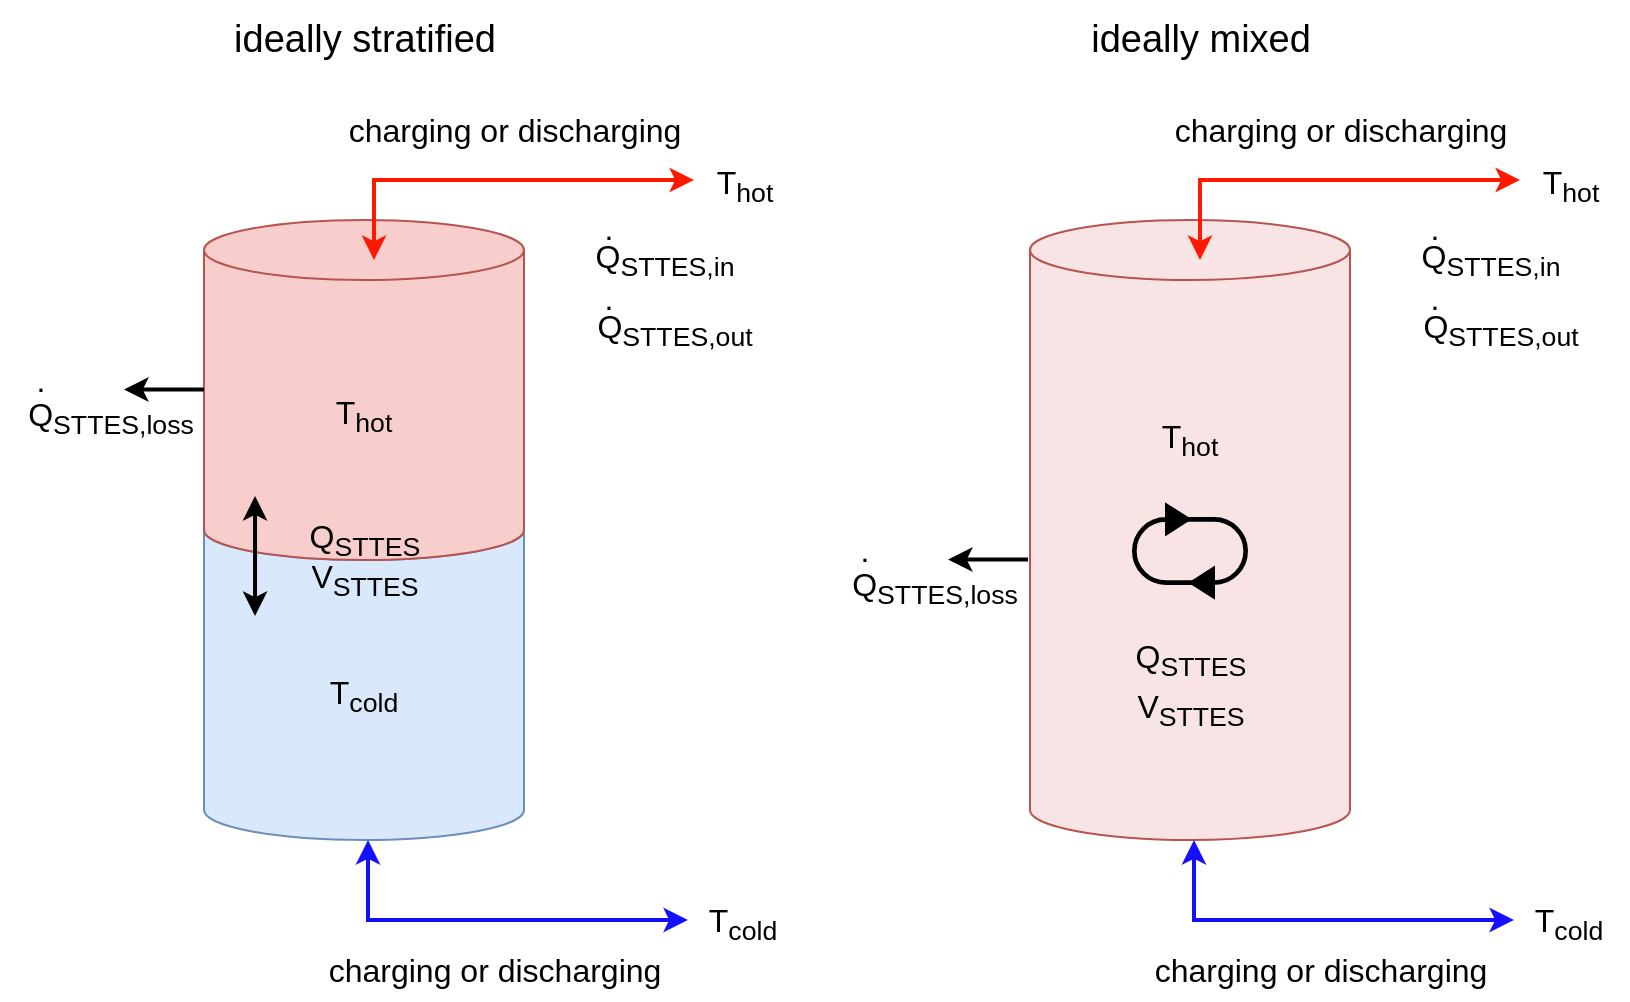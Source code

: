 <mxfile version="20.6.2" type="device"><diagram id="YsYjuw4-K3VEtN23rA2l" name="Seite-1"><mxGraphModel dx="1172" dy="697" grid="1" gridSize="10" guides="1" tooltips="1" connect="1" arrows="1" fold="1" page="1" pageScale="1" pageWidth="827" pageHeight="1169" math="0" shadow="0"><root><mxCell id="0"/><mxCell id="1" parent="0"/><mxCell id="4VjE70EXyhKi4Ejbgeu8-1" value="&lt;font style=&quot;font-size: 16px;&quot;&gt;T&lt;sub&gt;cold&lt;/sub&gt;&lt;/font&gt;" style="shape=cylinder3;whiteSpace=wrap;html=1;boundedLbl=1;backgroundOutline=1;size=15;fillColor=#dae8fc;strokeColor=#6c8ebf;" parent="1" vertex="1"><mxGeometry x="210" y="340" width="160" height="170" as="geometry"/></mxCell><mxCell id="4VjE70EXyhKi4Ejbgeu8-2" value="&lt;font style=&quot;font-size: 16px;&quot;&gt;T&lt;sub&gt;hot&lt;/sub&gt;&lt;/font&gt;" style="shape=cylinder3;whiteSpace=wrap;html=1;boundedLbl=1;backgroundOutline=1;size=15;fillColor=#f8cecc;strokeColor=#b85450;gradientColor=none;" parent="1" vertex="1"><mxGeometry x="210" y="200" width="160" height="170" as="geometry"/></mxCell><mxCell id="4VjE70EXyhKi4Ejbgeu8-3" value="" style="endArrow=classic;html=1;rounded=0;fontSize=16;startArrow=classic;startFill=1;strokeWidth=2;strokeColor=#FF1900;endFill=1;" parent="1" edge="1"><mxGeometry width="50" height="50" relative="1" as="geometry"><mxPoint x="295" y="220" as="sourcePoint"/><mxPoint x="455" y="180" as="targetPoint"/><Array as="points"><mxPoint x="295" y="180"/></Array></mxGeometry></mxCell><mxCell id="4VjE70EXyhKi4Ejbgeu8-5" value="" style="endArrow=classic;html=1;rounded=0;fontSize=16;startArrow=classic;startFill=1;strokeWidth=2;strokeColor=#170FFF;endFill=1;" parent="1" edge="1"><mxGeometry width="50" height="50" relative="1" as="geometry"><mxPoint x="292" y="510" as="sourcePoint"/><mxPoint x="452" y="550" as="targetPoint"/><Array as="points"><mxPoint x="292" y="550"/></Array></mxGeometry></mxCell><mxCell id="4VjE70EXyhKi4Ejbgeu8-6" value="" style="endArrow=classic;startArrow=classic;html=1;rounded=0;strokeColor=#000000;strokeWidth=2;fontSize=16;" parent="1" edge="1"><mxGeometry width="50" height="50" relative="1" as="geometry"><mxPoint x="235.52" y="398" as="sourcePoint"/><mxPoint x="235.52" y="338" as="targetPoint"/></mxGeometry></mxCell><mxCell id="4VjE70EXyhKi4Ejbgeu8-9" value="charging or discharging" style="text;html=1;align=center;verticalAlign=middle;resizable=0;points=[];autosize=1;strokeColor=none;fillColor=none;fontSize=16;" parent="1" vertex="1"><mxGeometry x="270" y="140" width="190" height="30" as="geometry"/></mxCell><mxCell id="4VjE70EXyhKi4Ejbgeu8-10" value="charging or discharging" style="text;html=1;align=center;verticalAlign=middle;resizable=0;points=[];autosize=1;strokeColor=none;fillColor=none;fontSize=16;" parent="1" vertex="1"><mxGeometry x="260" y="560" width="190" height="30" as="geometry"/></mxCell><mxCell id="4VjE70EXyhKi4Ejbgeu8-11" value="T&lt;sub&gt;hot&lt;/sub&gt;" style="text;html=1;align=center;verticalAlign=middle;resizable=0;points=[];autosize=1;strokeColor=none;fillColor=none;fontSize=16;" parent="1" vertex="1"><mxGeometry x="455" y="163" width="50" height="40" as="geometry"/></mxCell><mxCell id="4VjE70EXyhKi4Ejbgeu8-12" value="T&lt;sub&gt;cold&lt;br&gt;&lt;/sub&gt;" style="text;html=1;align=center;verticalAlign=middle;resizable=0;points=[];autosize=1;strokeColor=none;fillColor=none;fontSize=16;" parent="1" vertex="1"><mxGeometry x="449" y="532" width="60" height="40" as="geometry"/></mxCell><mxCell id="4VjE70EXyhKi4Ejbgeu8-15" value="Q&lt;sub&gt;STTES&lt;/sub&gt;" style="text;html=1;align=center;verticalAlign=middle;resizable=0;points=[];autosize=1;strokeColor=none;fillColor=none;fontSize=16;" parent="1" vertex="1"><mxGeometry x="250" y="340" width="80" height="40" as="geometry"/></mxCell><mxCell id="4VjE70EXyhKi4Ejbgeu8-16" value="Q&lt;sub&gt;STTES,in&lt;/sub&gt;" style="text;html=1;align=center;verticalAlign=middle;resizable=0;points=[];autosize=1;strokeColor=none;fillColor=none;fontSize=16;" parent="1" vertex="1"><mxGeometry x="395" y="200" width="90" height="40" as="geometry"/></mxCell><mxCell id="4VjE70EXyhKi4Ejbgeu8-17" value="Q&lt;sub&gt;STTES,out&lt;/sub&gt;" style="text;html=1;align=center;verticalAlign=middle;resizable=0;points=[];autosize=1;strokeColor=none;fillColor=none;fontSize=16;" parent="1" vertex="1"><mxGeometry x="395" y="235" width="100" height="40" as="geometry"/></mxCell><mxCell id="4VjE70EXyhKi4Ejbgeu8-18" value="." style="text;html=1;align=center;verticalAlign=middle;resizable=0;points=[];autosize=1;strokeColor=none;fillColor=none;fontSize=16;" parent="1" vertex="1"><mxGeometry x="397" y="224" width="30" height="30" as="geometry"/></mxCell><mxCell id="4VjE70EXyhKi4Ejbgeu8-19" value="." style="text;html=1;align=center;verticalAlign=middle;resizable=0;points=[];autosize=1;strokeColor=none;fillColor=none;fontSize=16;" parent="1" vertex="1"><mxGeometry x="397" y="189" width="30" height="30" as="geometry"/></mxCell><mxCell id="4VjE70EXyhKi4Ejbgeu8-20" value="V&lt;sub&gt;STTES&lt;/sub&gt;" style="text;html=1;align=center;verticalAlign=middle;resizable=0;points=[];autosize=1;strokeColor=none;fillColor=none;fontSize=16;" parent="1" vertex="1"><mxGeometry x="250" y="360" width="80" height="40" as="geometry"/></mxCell><mxCell id="4U0HiwfA5py3OEMbHfPo-2" value="&lt;font style=&quot;font-size: 16px;&quot;&gt;T&lt;sub&gt;hot&lt;br&gt;&lt;br&gt;&lt;br&gt;&lt;br&gt;&lt;br&gt;&lt;br&gt;&lt;/sub&gt;&lt;/font&gt;" style="shape=cylinder3;whiteSpace=wrap;html=1;boundedLbl=1;backgroundOutline=1;size=15;fillColor=#F8E4E4;strokeColor=#b85450;gradientColor=none;" vertex="1" parent="1"><mxGeometry x="623" y="200" width="160" height="310" as="geometry"/></mxCell><mxCell id="4U0HiwfA5py3OEMbHfPo-3" value="" style="endArrow=classic;html=1;rounded=0;fontSize=16;startArrow=classic;startFill=1;strokeWidth=2;strokeColor=#FF1900;endFill=1;" edge="1" parent="1"><mxGeometry width="50" height="50" relative="1" as="geometry"><mxPoint x="708" y="220" as="sourcePoint"/><mxPoint x="868" y="180" as="targetPoint"/><Array as="points"><mxPoint x="708" y="180"/></Array></mxGeometry></mxCell><mxCell id="4U0HiwfA5py3OEMbHfPo-4" value="" style="endArrow=classic;html=1;rounded=0;fontSize=16;startArrow=classic;startFill=1;strokeWidth=2;strokeColor=#170FFF;endFill=1;" edge="1" parent="1"><mxGeometry width="50" height="50" relative="1" as="geometry"><mxPoint x="705" y="510" as="sourcePoint"/><mxPoint x="865" y="550" as="targetPoint"/><Array as="points"><mxPoint x="705" y="550"/></Array></mxGeometry></mxCell><mxCell id="4U0HiwfA5py3OEMbHfPo-6" value="charging or discharging" style="text;html=1;align=center;verticalAlign=middle;resizable=0;points=[];autosize=1;strokeColor=none;fillColor=none;fontSize=16;" vertex="1" parent="1"><mxGeometry x="683" y="140" width="190" height="30" as="geometry"/></mxCell><mxCell id="4U0HiwfA5py3OEMbHfPo-7" value="charging or discharging" style="text;html=1;align=center;verticalAlign=middle;resizable=0;points=[];autosize=1;strokeColor=none;fillColor=none;fontSize=16;" vertex="1" parent="1"><mxGeometry x="673" y="560" width="190" height="30" as="geometry"/></mxCell><mxCell id="4U0HiwfA5py3OEMbHfPo-8" value="T&lt;sub&gt;hot&lt;/sub&gt;" style="text;html=1;align=center;verticalAlign=middle;resizable=0;points=[];autosize=1;strokeColor=none;fillColor=none;fontSize=16;" vertex="1" parent="1"><mxGeometry x="868" y="163" width="50" height="40" as="geometry"/></mxCell><mxCell id="4U0HiwfA5py3OEMbHfPo-9" value="T&lt;sub&gt;cold&lt;br&gt;&lt;/sub&gt;" style="text;html=1;align=center;verticalAlign=middle;resizable=0;points=[];autosize=1;strokeColor=none;fillColor=none;fontSize=16;" vertex="1" parent="1"><mxGeometry x="862" y="532" width="60" height="40" as="geometry"/></mxCell><mxCell id="4U0HiwfA5py3OEMbHfPo-11" value="Q&lt;sub&gt;STTES,in&lt;/sub&gt;" style="text;html=1;align=center;verticalAlign=middle;resizable=0;points=[];autosize=1;strokeColor=none;fillColor=none;fontSize=16;" vertex="1" parent="1"><mxGeometry x="808" y="200" width="90" height="40" as="geometry"/></mxCell><mxCell id="4U0HiwfA5py3OEMbHfPo-12" value="Q&lt;sub&gt;STTES,out&lt;/sub&gt;" style="text;html=1;align=center;verticalAlign=middle;resizable=0;points=[];autosize=1;strokeColor=none;fillColor=none;fontSize=16;" vertex="1" parent="1"><mxGeometry x="808" y="235" width="100" height="40" as="geometry"/></mxCell><mxCell id="4U0HiwfA5py3OEMbHfPo-13" value="." style="text;html=1;align=center;verticalAlign=middle;resizable=0;points=[];autosize=1;strokeColor=none;fillColor=none;fontSize=16;" vertex="1" parent="1"><mxGeometry x="810" y="224" width="30" height="30" as="geometry"/></mxCell><mxCell id="4U0HiwfA5py3OEMbHfPo-14" value="." style="text;html=1;align=center;verticalAlign=middle;resizable=0;points=[];autosize=1;strokeColor=none;fillColor=none;fontSize=16;" vertex="1" parent="1"><mxGeometry x="810" y="189" width="30" height="30" as="geometry"/></mxCell><mxCell id="4U0HiwfA5py3OEMbHfPo-16" value="Q&lt;sub&gt;STTES&lt;/sub&gt;" style="text;html=1;align=center;verticalAlign=middle;resizable=0;points=[];autosize=1;strokeColor=none;fillColor=none;fontSize=16;" vertex="1" parent="1"><mxGeometry x="663" y="400" width="80" height="40" as="geometry"/></mxCell><mxCell id="4U0HiwfA5py3OEMbHfPo-17" value="V&lt;sub&gt;STTES&lt;/sub&gt;" style="text;html=1;align=center;verticalAlign=middle;resizable=0;points=[];autosize=1;strokeColor=none;fillColor=none;fontSize=16;" vertex="1" parent="1"><mxGeometry x="663" y="425" width="80" height="40" as="geometry"/></mxCell><mxCell id="4U0HiwfA5py3OEMbHfPo-18" value="ideally stratified" style="text;html=1;align=center;verticalAlign=middle;resizable=0;points=[];autosize=1;strokeColor=none;fillColor=none;fontSize=19;" vertex="1" parent="1"><mxGeometry x="215" y="90" width="150" height="40" as="geometry"/></mxCell><mxCell id="4U0HiwfA5py3OEMbHfPo-19" value="ideally&amp;nbsp;mixed" style="text;html=1;align=center;verticalAlign=middle;resizable=0;points=[];autosize=1;strokeColor=none;fillColor=none;fontSize=19;" vertex="1" parent="1"><mxGeometry x="643" y="90" width="130" height="40" as="geometry"/></mxCell><mxCell id="4U0HiwfA5py3OEMbHfPo-23" value="" style="html=1;shadow=0;dashed=0;align=center;verticalAlign=middle;shape=mxgraph.arrows2.uTurnArrow;dy=0.67;arrowHead=15.33;dx2=11.94;fontSize=19;fillColor=#000000;fontColor=#000000;" vertex="1" parent="1"><mxGeometry x="674.5" y="342" width="30" height="40" as="geometry"/></mxCell><mxCell id="4U0HiwfA5py3OEMbHfPo-25" value="" style="html=1;shadow=0;dashed=0;align=center;verticalAlign=middle;shape=mxgraph.arrows2.uTurnArrow;dy=0.67;arrowHead=15.33;dx2=11.94;fontSize=19;fillColor=#000000;fontColor=#000000;rotation=-180;" vertex="1" parent="1"><mxGeometry x="702.5" y="349" width="29" height="40" as="geometry"/></mxCell><mxCell id="4U0HiwfA5py3OEMbHfPo-27" value="" style="endArrow=classic;startArrow=none;html=1;rounded=0;strokeColor=#000000;strokeWidth=2;fontSize=16;startFill=0;" edge="1" parent="1"><mxGeometry width="50" height="50" relative="1" as="geometry"><mxPoint x="210" y="284.76" as="sourcePoint"/><mxPoint x="170" y="284.76" as="targetPoint"/></mxGeometry></mxCell><mxCell id="4U0HiwfA5py3OEMbHfPo-28" value="Q&lt;sub&gt;STTES,loss&lt;/sub&gt;" style="text;html=1;align=center;verticalAlign=middle;resizable=0;points=[];autosize=1;strokeColor=none;fillColor=none;fontSize=16;" vertex="1" parent="1"><mxGeometry x="108" y="279" width="110" height="40" as="geometry"/></mxCell><mxCell id="4U0HiwfA5py3OEMbHfPo-29" value="." style="text;html=1;align=center;verticalAlign=middle;resizable=0;points=[];autosize=1;strokeColor=none;fillColor=none;fontSize=16;" vertex="1" parent="1"><mxGeometry x="113" y="265" width="30" height="30" as="geometry"/></mxCell><mxCell id="4U0HiwfA5py3OEMbHfPo-30" value="" style="endArrow=classic;startArrow=none;html=1;rounded=0;strokeColor=#000000;strokeWidth=2;fontSize=16;startFill=0;" edge="1" parent="1"><mxGeometry width="50" height="50" relative="1" as="geometry"><mxPoint x="622" y="369.76" as="sourcePoint"/><mxPoint x="582" y="369.76" as="targetPoint"/></mxGeometry></mxCell><mxCell id="4U0HiwfA5py3OEMbHfPo-31" value="Q&lt;sub&gt;STTES,loss&lt;/sub&gt;" style="text;html=1;align=center;verticalAlign=middle;resizable=0;points=[];autosize=1;strokeColor=none;fillColor=none;fontSize=16;" vertex="1" parent="1"><mxGeometry x="520" y="364" width="110" height="40" as="geometry"/></mxCell><mxCell id="4U0HiwfA5py3OEMbHfPo-32" value="." style="text;html=1;align=center;verticalAlign=middle;resizable=0;points=[];autosize=1;strokeColor=none;fillColor=none;fontSize=16;" vertex="1" parent="1"><mxGeometry x="525" y="350" width="30" height="30" as="geometry"/></mxCell></root></mxGraphModel></diagram></mxfile>